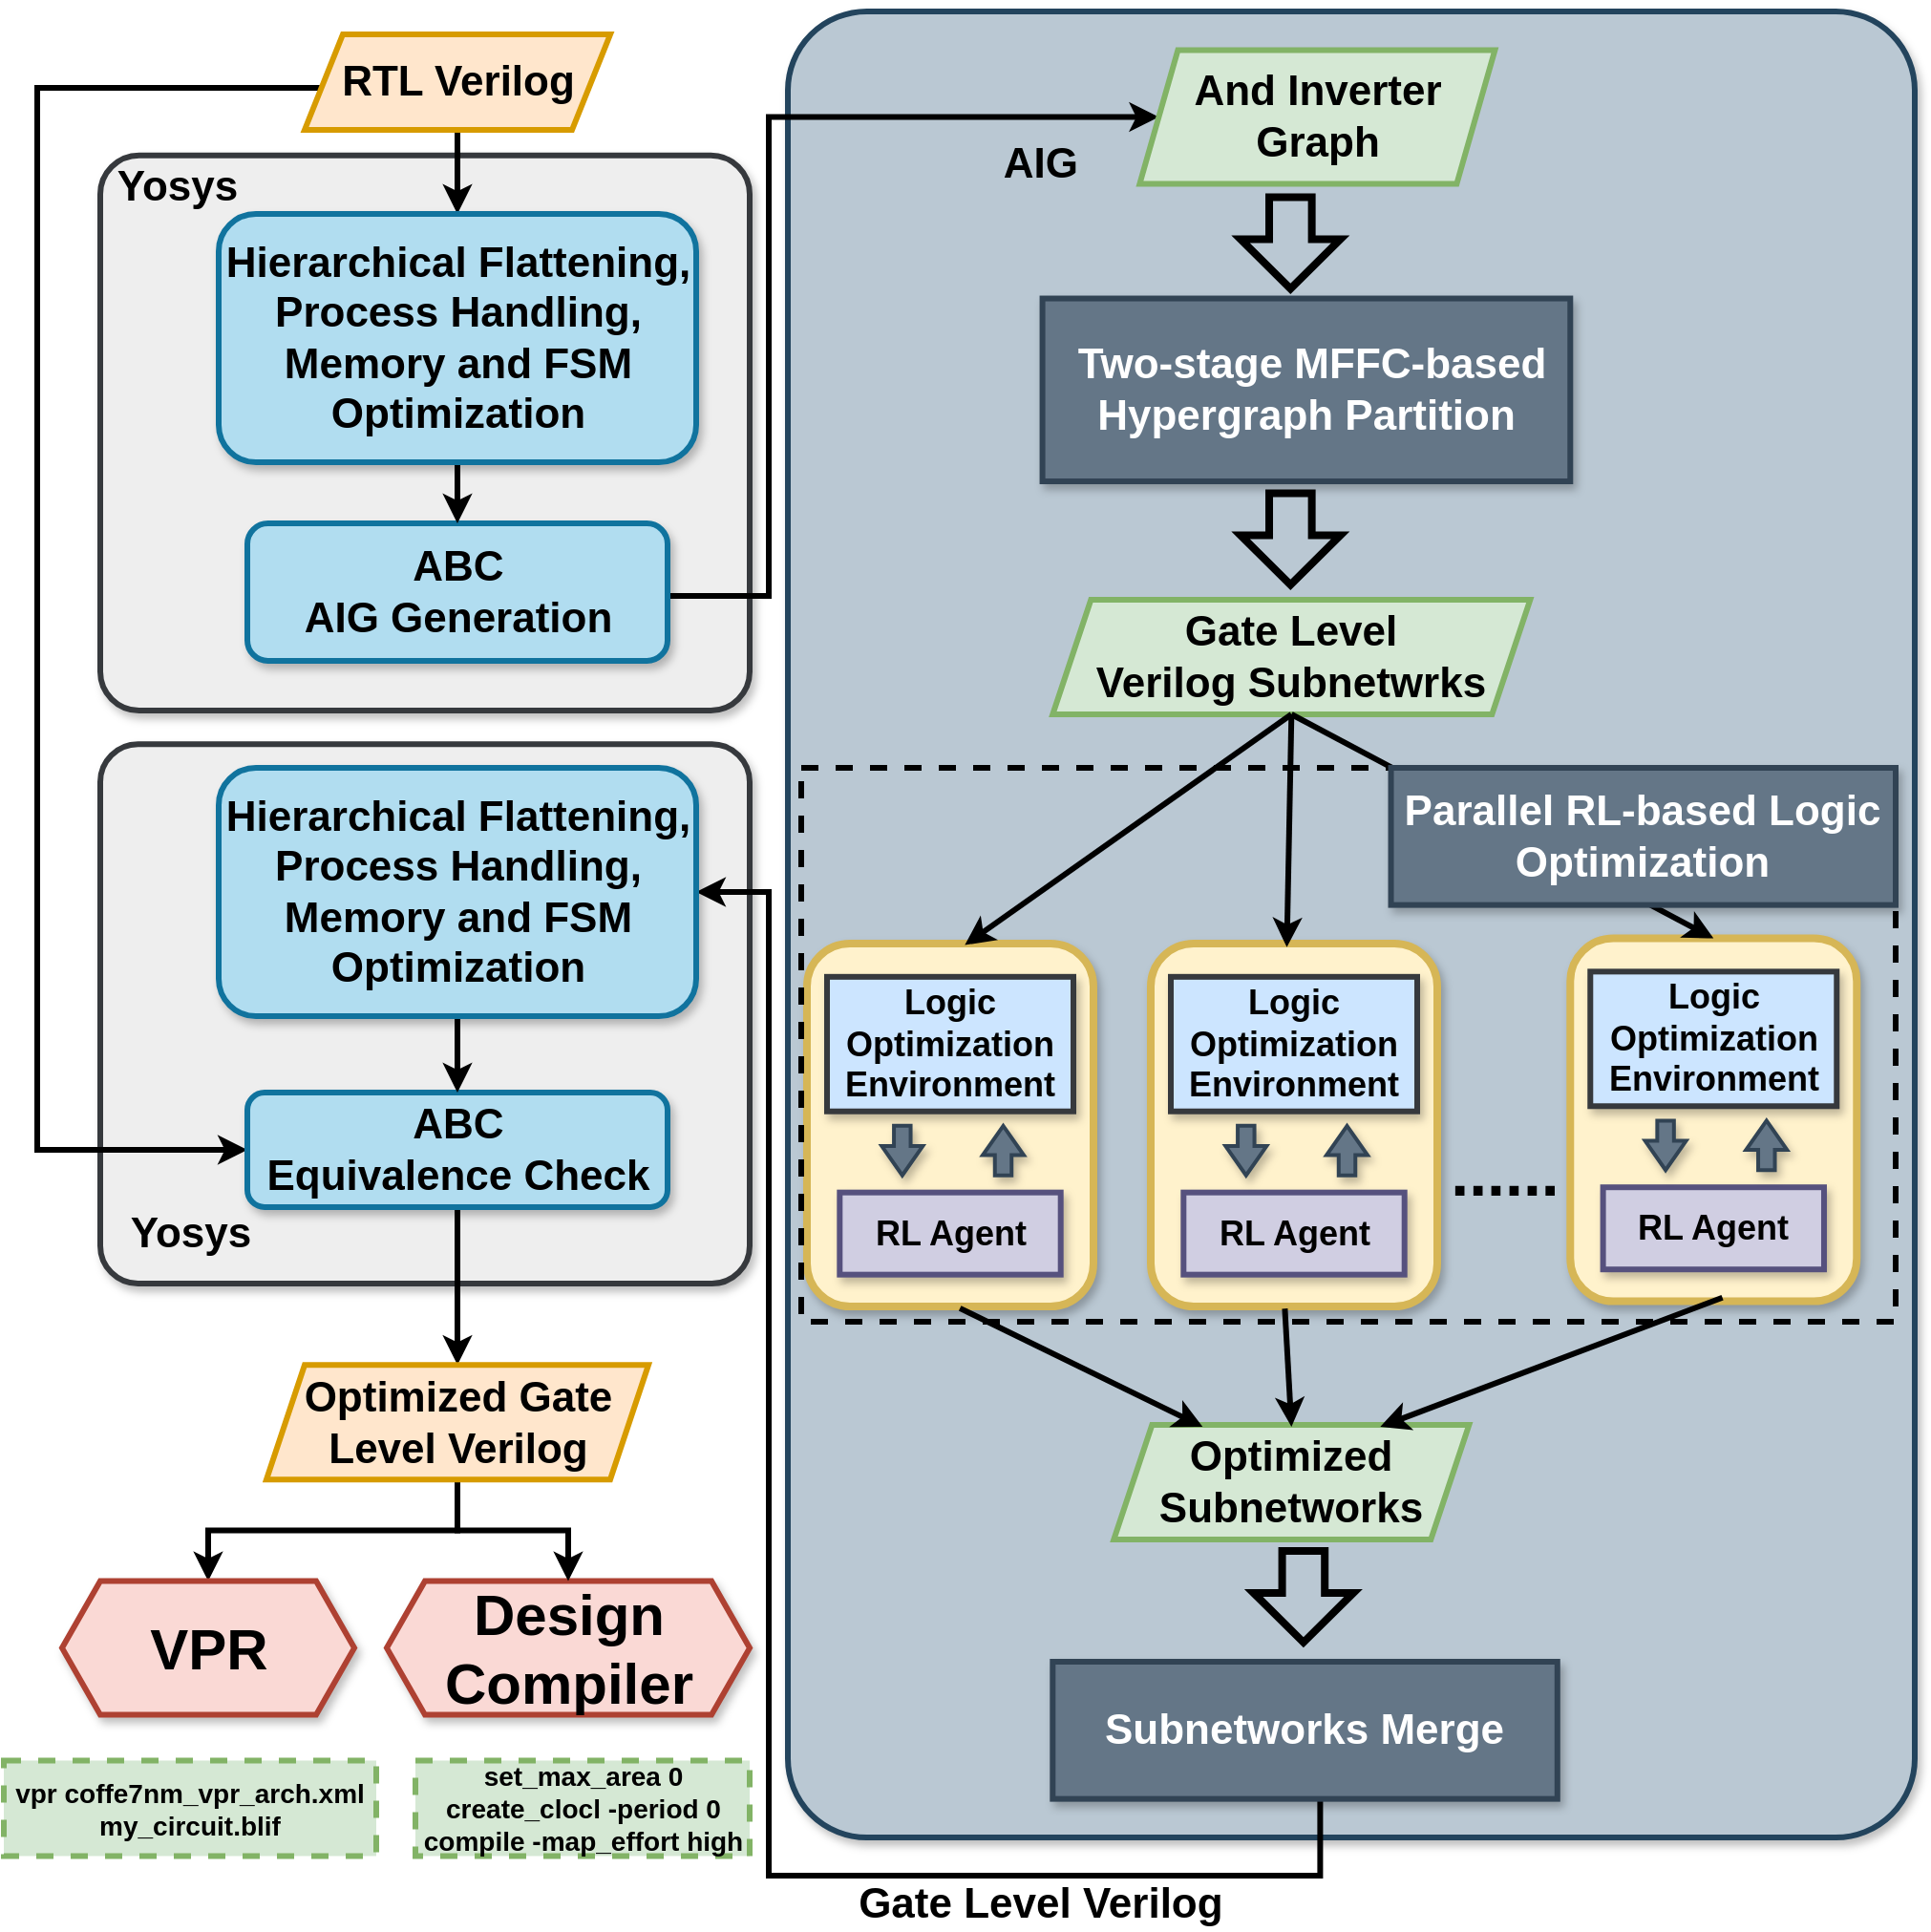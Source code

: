 <mxfile version="24.7.7">
  <diagram name="第 1 页" id="HAvIKgZ25yOHQbioZGKh">
    <mxGraphModel dx="4498" dy="2395" grid="1" gridSize="10" guides="1" tooltips="1" connect="1" arrows="1" fold="1" page="1" pageScale="1" pageWidth="1100" pageHeight="1050" math="0" shadow="0">
      <root>
        <mxCell id="0" />
        <mxCell id="1" parent="0" />
        <mxCell id="H0RHcH_2FTHYZ-mKpaNJ-302" value="" style="rounded=1;whiteSpace=wrap;html=1;fillColor=#eeeeee;strokeColor=#36393d;strokeWidth=3;shadow=1;arcSize=7;" parent="1" vertex="1">
          <mxGeometry x="-2099.5" y="-646.33" width="340" height="282.33" as="geometry" />
        </mxCell>
        <mxCell id="H0RHcH_2FTHYZ-mKpaNJ-111" value="" style="rounded=1;whiteSpace=wrap;html=1;fillColor=#bac8d3;strokeColor=#23445d;strokeWidth=3;shadow=1;arcSize=7;textShadow=1;" parent="1" vertex="1">
          <mxGeometry x="-1739.5" y="-1030" width="590" height="956" as="geometry" />
        </mxCell>
        <mxCell id="fzru5klA7RKhJBc94vuA-6" value="&lt;font face=&quot;Helvetica&quot; size=&quot;1&quot;&gt;&lt;b style=&quot;font-size: 30px;&quot;&gt;Design Compiler&lt;/b&gt;&lt;/font&gt;" style="shape=hexagon;perimeter=hexagonPerimeter2;whiteSpace=wrap;html=1;fixedSize=1;strokeColor=#ae4132;fillColor=#fad9d5;strokeWidth=3;shadow=1;" parent="1" vertex="1">
          <mxGeometry x="-1949.5" y="-208.19" width="190" height="70" as="geometry" />
        </mxCell>
        <mxCell id="fzru5klA7RKhJBc94vuA-12" value="&lt;font face=&quot;Helvetica&quot; style=&quot;font-size: 14px;&quot;&gt;&lt;b style=&quot;&quot;&gt;set_max_area 0&lt;br&gt;create_clocl -period 0&lt;br&gt;compile -map_effort high&lt;/b&gt;&lt;/font&gt;" style="rounded=0;whiteSpace=wrap;html=1;dashed=1;perimeterSpacing=3;strokeWidth=3;fillColor=#d5e8d4;strokeColor=#82b366;" parent="1" vertex="1">
          <mxGeometry x="-1934.5" y="-114.26" width="175" height="50" as="geometry" />
        </mxCell>
        <mxCell id="-el-lTCZ7dYY3-WtjOfP-2" value="" style="rounded=1;whiteSpace=wrap;html=1;fillColor=#eeeeee;strokeColor=#36393d;strokeWidth=3;shadow=1;arcSize=7;" parent="1" vertex="1">
          <mxGeometry x="-2099.5" y="-954.66" width="340" height="290.66" as="geometry" />
        </mxCell>
        <mxCell id="-el-lTCZ7dYY3-WtjOfP-6" value="" style="endArrow=classic;html=1;rounded=0;strokeWidth=3;entryX=0;entryY=0.5;entryDx=0;entryDy=0;edgeStyle=orthogonalEdgeStyle;exitX=1;exitY=0.5;exitDx=0;exitDy=0;" parent="1" source="H0RHcH_2FTHYZ-mKpaNJ-228" target="H0RHcH_2FTHYZ-mKpaNJ-187" edge="1">
          <mxGeometry width="50" height="50" relative="1" as="geometry">
            <mxPoint x="-1895.5" y="-772" as="sourcePoint" />
            <mxPoint x="-1444.71" y="-976.53" as="targetPoint" />
            <Array as="points">
              <mxPoint x="-1802.5" y="-724" />
              <mxPoint x="-1749.5" y="-724" />
              <mxPoint x="-1749.5" y="-975" />
            </Array>
          </mxGeometry>
        </mxCell>
        <mxCell id="-el-lTCZ7dYY3-WtjOfP-274" value="" style="endArrow=classic;html=1;rounded=0;strokeWidth=3;edgeStyle=orthogonalEdgeStyle;exitX=0.53;exitY=0.986;exitDx=0;exitDy=0;exitPerimeter=0;entryX=1;entryY=0.5;entryDx=0;entryDy=0;" parent="1" source="H0RHcH_2FTHYZ-mKpaNJ-75" target="H0RHcH_2FTHYZ-mKpaNJ-300" edge="1">
          <mxGeometry width="50" height="50" relative="1" as="geometry">
            <mxPoint x="-1182.71" y="149.94" as="sourcePoint" />
            <mxPoint x="-1802.5" y="-462" as="targetPoint" />
            <Array as="points">
              <mxPoint x="-1460.5" y="-54" />
              <mxPoint x="-1749.5" y="-54" />
              <mxPoint x="-1749.5" y="-569" />
            </Array>
          </mxGeometry>
        </mxCell>
        <mxCell id="-el-lTCZ7dYY3-WtjOfP-275" value="&lt;b style=&quot;&quot;&gt;&lt;font style=&quot;font-size: 22px;&quot;&gt;AIG&amp;nbsp;&lt;/font&gt;&lt;/b&gt;" style="text;html=1;align=center;verticalAlign=middle;whiteSpace=wrap;rounded=0;" parent="1" vertex="1">
          <mxGeometry x="-1641.12" y="-955.15" width="74.12" height="10.15" as="geometry" />
        </mxCell>
        <mxCell id="H0RHcH_2FTHYZ-mKpaNJ-251" style="edgeStyle=orthogonalEdgeStyle;rounded=0;orthogonalLoop=1;jettySize=auto;html=1;entryX=0;entryY=0.5;entryDx=0;entryDy=0;strokeWidth=3;" parent="1" source="SU_nRj_41NOhbr6IneJR-1" target="H0RHcH_2FTHYZ-mKpaNJ-248" edge="1">
          <mxGeometry relative="1" as="geometry">
            <Array as="points">
              <mxPoint x="-2132.5" y="-990" />
              <mxPoint x="-2132.5" y="-434" />
            </Array>
          </mxGeometry>
        </mxCell>
        <mxCell id="H0RHcH_2FTHYZ-mKpaNJ-296" style="edgeStyle=orthogonalEdgeStyle;rounded=0;orthogonalLoop=1;jettySize=auto;html=1;entryX=0.5;entryY=0;entryDx=0;entryDy=0;strokeWidth=3;" parent="1" source="SU_nRj_41NOhbr6IneJR-1" target="H0RHcH_2FTHYZ-mKpaNJ-295" edge="1">
          <mxGeometry relative="1" as="geometry" />
        </mxCell>
        <mxCell id="SU_nRj_41NOhbr6IneJR-1" value="&lt;b style=&quot;&quot;&gt;&lt;font style=&quot;font-size: 22px;&quot;&gt;RTL Verilog&lt;/font&gt;&lt;/b&gt;" style="shape=parallelogram;perimeter=parallelogramPerimeter;whiteSpace=wrap;html=1;fixedSize=1;fillColor=#ffe6cc;strokeColor=#d79b00;strokeWidth=3;" parent="1" vertex="1">
          <mxGeometry x="-1992.5" y="-1018" width="160" height="50" as="geometry" />
        </mxCell>
        <mxCell id="SU_nRj_41NOhbr6IneJR-2" value="&lt;font style=&quot;font-size: 22px;&quot;&gt;&lt;b&gt;Yosys&lt;/b&gt;&lt;/font&gt;" style="text;html=1;align=center;verticalAlign=middle;whiteSpace=wrap;rounded=0;" parent="1" vertex="1">
          <mxGeometry x="-2089.5" y="-953" width="60" height="30" as="geometry" />
        </mxCell>
        <mxCell id="H0RHcH_2FTHYZ-mKpaNJ-74" value="" style="shape=flexArrow;endArrow=classic;html=1;rounded=0;strokeWidth=4;endWidth=25.993;endSize=7.303;width=19.31;" parent="1" edge="1">
          <mxGeometry width="50" height="50" relative="1" as="geometry">
            <mxPoint x="-1476.341" y="-934.728" as="sourcePoint" />
            <mxPoint x="-1476.341" y="-882.867" as="targetPoint" />
          </mxGeometry>
        </mxCell>
        <mxCell id="H0RHcH_2FTHYZ-mKpaNJ-75" value="&lt;b style=&quot;&quot;&gt;&lt;font style=&quot;font-size: 22px;&quot;&gt;Subnetworks Merge&lt;/font&gt;&lt;/b&gt;" style="rounded=0;whiteSpace=wrap;html=1;fillColor=#647687;fontColor=#ffffff;strokeColor=#314354;strokeWidth=3;shadow=1;container=0;" parent="1" vertex="1">
          <mxGeometry x="-1600.844" y="-165.998" width="264.237" height="71.808" as="geometry" />
        </mxCell>
        <mxCell id="H0RHcH_2FTHYZ-mKpaNJ-76" value="" style="shape=flexArrow;endArrow=classic;html=1;rounded=0;strokeWidth=4;endWidth=25.993;endSize=7.303;width=19.31;" parent="1" edge="1">
          <mxGeometry width="50" height="50" relative="1" as="geometry">
            <mxPoint x="-1469.556" y="-225.997" as="sourcePoint" />
            <mxPoint x="-1469.556" y="-174.136" as="targetPoint" />
          </mxGeometry>
        </mxCell>
        <mxCell id="H0RHcH_2FTHYZ-mKpaNJ-93" value="" style="shape=flexArrow;endArrow=classic;html=1;rounded=0;strokeWidth=4;endWidth=25.993;endSize=7.303;width=19.31;" parent="1" edge="1">
          <mxGeometry width="50" height="50" relative="1" as="geometry">
            <mxPoint x="-1476.341" y="-779.731" as="sourcePoint" />
            <mxPoint x="-1476.341" y="-727.869" as="targetPoint" />
          </mxGeometry>
        </mxCell>
        <mxCell id="H0RHcH_2FTHYZ-mKpaNJ-73" value="&lt;b style=&quot;color: rgb(0, 0, 0);&quot;&gt;&lt;font style=&quot;font-size: 22px;&quot; color=&quot;#ffffff&quot;&gt;&amp;nbsp;Two-stage MFFC-based Hypergraph Partition&lt;/font&gt;&lt;/b&gt;" style="rounded=0;whiteSpace=wrap;html=1;fillColor=#647687;fontColor=#ffffff;strokeColor=#314354;strokeWidth=3;shadow=1;container=0;" parent="1" vertex="1">
          <mxGeometry x="-1606.21" y="-879.73" width="276.35" height="95.74" as="geometry" />
        </mxCell>
        <mxCell id="H0RHcH_2FTHYZ-mKpaNJ-10" value="&lt;span style=&quot;font-size: 34px;&quot;&gt;&lt;b&gt;......&lt;/b&gt;&lt;/span&gt;" style="text;html=1;align=center;verticalAlign=middle;whiteSpace=wrap;rounded=0;container=0;" parent="1" vertex="1">
          <mxGeometry x="-1410.001" y="-433.968" width="92.483" height="23.936" as="geometry" />
        </mxCell>
        <mxCell id="H0RHcH_2FTHYZ-mKpaNJ-187" value="&lt;b style=&quot;font-size: 22px;&quot;&gt;And Inverter Graph&lt;/b&gt;" style="shape=parallelogram;perimeter=parallelogramPerimeter;whiteSpace=wrap;html=1;fixedSize=1;fillColor=#d5e8d4;strokeColor=#82b366;strokeWidth=3;" parent="1" vertex="1">
          <mxGeometry x="-1555.3" y="-1009.73" width="185.98" height="70" as="geometry" />
        </mxCell>
        <mxCell id="H0RHcH_2FTHYZ-mKpaNJ-189" value="&lt;div&gt;&lt;b&gt;&lt;font style=&quot;font-size: 22px;&quot;&gt;Gate Level Verilog&lt;/font&gt;&lt;/b&gt;&lt;b style=&quot;background-color: initial;&quot;&gt;&lt;font style=&quot;font-size: 22px;&quot;&gt;&amp;nbsp;Subnetwrks&lt;/font&gt;&lt;/b&gt;&lt;/div&gt;" style="shape=parallelogram;perimeter=parallelogramPerimeter;whiteSpace=wrap;html=1;fixedSize=1;fillColor=#d5e8d4;strokeColor=#82b366;strokeWidth=3;" parent="1" vertex="1">
          <mxGeometry x="-1600.84" y="-722" width="250" height="60" as="geometry" />
        </mxCell>
        <mxCell id="H0RHcH_2FTHYZ-mKpaNJ-190" value="&lt;div&gt;&lt;b style=&quot;font-size: 22px;&quot;&gt;Optimized Subnetworks&lt;/b&gt;&lt;br&gt;&lt;/div&gt;" style="shape=parallelogram;perimeter=parallelogramPerimeter;whiteSpace=wrap;html=1;fixedSize=1;fillColor=#d5e8d4;strokeColor=#82b366;strokeWidth=3;" parent="1" vertex="1">
          <mxGeometry x="-1568.83" y="-290" width="185.98" height="60" as="geometry" />
        </mxCell>
        <mxCell id="H0RHcH_2FTHYZ-mKpaNJ-5" value="" style="rounded=1;whiteSpace=wrap;html=1;strokeWidth=4;fillColor=#fff2cc;strokeColor=#d6b656;shadow=1;container=0;" parent="1" vertex="1">
          <mxGeometry x="-1729.501" y="-542.004" width="150" height="190" as="geometry" />
        </mxCell>
        <mxCell id="H0RHcH_2FTHYZ-mKpaNJ-6" value="&lt;font size=&quot;1&quot; style=&quot;&quot;&gt;&lt;b style=&quot;font-size: 18px;&quot;&gt;RL Agent&lt;/b&gt;&lt;/font&gt;" style="rounded=0;whiteSpace=wrap;html=1;fillColor=#d0cee2;strokeColor=#56517e;strokeWidth=3;shadow=1;container=0;" parent="1" vertex="1">
          <mxGeometry x="-1712.341" y="-411.664" width="115.69" height="43" as="geometry" />
        </mxCell>
        <mxCell id="H0RHcH_2FTHYZ-mKpaNJ-7" value="&lt;font size=&quot;1&quot; style=&quot;&quot;&gt;&lt;b style=&quot;font-size: 18px;&quot;&gt;Logic Optimization Environment&lt;/b&gt;&lt;/font&gt;" style="rounded=0;whiteSpace=wrap;html=1;fillColor=#cce5ff;strokeColor=#36393d;strokeWidth=3;shadow=1;container=0;" parent="1" vertex="1">
          <mxGeometry x="-1719.001" y="-524.584" width="129" height="70.45" as="geometry" />
        </mxCell>
        <mxCell id="H0RHcH_2FTHYZ-mKpaNJ-8" value="" style="shape=flexArrow;endArrow=classic;html=1;rounded=0;strokeWidth=2;endWidth=10.728;endSize=4.445;width=7.742;shadow=1;fillColor=#647687;strokeColor=#314354;" parent="1" edge="1">
          <mxGeometry width="50" height="50" relative="1" as="geometry">
            <mxPoint x="-1679.593" y="-447.564" as="sourcePoint" />
            <mxPoint x="-1679.593" y="-419.638" as="targetPoint" />
          </mxGeometry>
        </mxCell>
        <mxCell id="H0RHcH_2FTHYZ-mKpaNJ-9" value="" style="shape=flexArrow;endArrow=classic;html=1;rounded=0;strokeWidth=2;endWidth=10.728;endSize=4.445;width=7.742;shadow=1;fillColor=#647687;strokeColor=#314354;" parent="1" edge="1">
          <mxGeometry width="50" height="50" relative="1" as="geometry">
            <mxPoint x="-1626.745" y="-419.638" as="sourcePoint" />
            <mxPoint x="-1626.745" y="-447.564" as="targetPoint" />
          </mxGeometry>
        </mxCell>
        <mxCell id="H0RHcH_2FTHYZ-mKpaNJ-123" value="" style="rounded=1;whiteSpace=wrap;html=1;strokeWidth=4;fillColor=#fff2cc;strokeColor=#d6b656;shadow=1;container=0;" parent="1" vertex="1">
          <mxGeometry x="-1549.501" y="-542.004" width="150" height="190" as="geometry" />
        </mxCell>
        <mxCell id="H0RHcH_2FTHYZ-mKpaNJ-124" value="&lt;font size=&quot;1&quot; style=&quot;&quot;&gt;&lt;b style=&quot;font-size: 18px;&quot;&gt;RL Agent&lt;/b&gt;&lt;/font&gt;" style="rounded=0;whiteSpace=wrap;html=1;fillColor=#d0cee2;strokeColor=#56517e;strokeWidth=3;shadow=1;container=0;" parent="1" vertex="1">
          <mxGeometry x="-1532.341" y="-411.664" width="115.69" height="43" as="geometry" />
        </mxCell>
        <mxCell id="H0RHcH_2FTHYZ-mKpaNJ-125" value="&lt;font size=&quot;1&quot; style=&quot;&quot;&gt;&lt;b style=&quot;font-size: 18px;&quot;&gt;Logic Optimization Environment&lt;/b&gt;&lt;/font&gt;" style="rounded=0;whiteSpace=wrap;html=1;fillColor=#cce5ff;strokeColor=#36393d;strokeWidth=3;shadow=1;container=0;" parent="1" vertex="1">
          <mxGeometry x="-1539.001" y="-524.584" width="129" height="70.45" as="geometry" />
        </mxCell>
        <mxCell id="H0RHcH_2FTHYZ-mKpaNJ-126" value="" style="shape=flexArrow;endArrow=classic;html=1;rounded=0;strokeWidth=2;endWidth=10.728;endSize=4.445;width=7.742;shadow=1;fillColor=#647687;strokeColor=#314354;" parent="1" edge="1">
          <mxGeometry width="50" height="50" relative="1" as="geometry">
            <mxPoint x="-1499.593" y="-447.564" as="sourcePoint" />
            <mxPoint x="-1499.593" y="-419.638" as="targetPoint" />
          </mxGeometry>
        </mxCell>
        <mxCell id="H0RHcH_2FTHYZ-mKpaNJ-127" value="" style="shape=flexArrow;endArrow=classic;html=1;rounded=0;strokeWidth=2;endWidth=10.728;endSize=4.445;width=7.742;shadow=1;fillColor=#647687;strokeColor=#314354;" parent="1" edge="1">
          <mxGeometry width="50" height="50" relative="1" as="geometry">
            <mxPoint x="-1446.745" y="-419.638" as="sourcePoint" />
            <mxPoint x="-1446.745" y="-447.564" as="targetPoint" />
          </mxGeometry>
        </mxCell>
        <mxCell id="H0RHcH_2FTHYZ-mKpaNJ-129" value="" style="rounded=1;whiteSpace=wrap;html=1;strokeWidth=4;fillColor=#fff2cc;strokeColor=#d6b656;shadow=1;container=0;" parent="1" vertex="1">
          <mxGeometry x="-1329.861" y="-544.734" width="150" height="190" as="geometry" />
        </mxCell>
        <mxCell id="H0RHcH_2FTHYZ-mKpaNJ-130" value="&lt;font size=&quot;1&quot; style=&quot;&quot;&gt;&lt;b style=&quot;font-size: 18px;&quot;&gt;RL Agent&lt;/b&gt;&lt;/font&gt;" style="rounded=0;whiteSpace=wrap;html=1;fillColor=#d0cee2;strokeColor=#56517e;strokeWidth=3;shadow=1;container=0;" parent="1" vertex="1">
          <mxGeometry x="-1312.701" y="-414.394" width="115.69" height="43" as="geometry" />
        </mxCell>
        <mxCell id="H0RHcH_2FTHYZ-mKpaNJ-131" value="&lt;font size=&quot;1&quot; style=&quot;&quot;&gt;&lt;b style=&quot;font-size: 18px;&quot;&gt;Logic Optimization Environment&lt;/b&gt;&lt;/font&gt;" style="rounded=0;whiteSpace=wrap;html=1;fillColor=#cce5ff;strokeColor=#36393d;strokeWidth=3;shadow=1;container=0;" parent="1" vertex="1">
          <mxGeometry x="-1319.361" y="-527.314" width="129" height="70.45" as="geometry" />
        </mxCell>
        <mxCell id="H0RHcH_2FTHYZ-mKpaNJ-132" value="" style="shape=flexArrow;endArrow=classic;html=1;rounded=0;strokeWidth=2;endWidth=10.728;endSize=4.445;width=7.742;shadow=1;fillColor=#647687;strokeColor=#314354;" parent="1" edge="1">
          <mxGeometry width="50" height="50" relative="1" as="geometry">
            <mxPoint x="-1279.953" y="-450.294" as="sourcePoint" />
            <mxPoint x="-1279.953" y="-422.368" as="targetPoint" />
          </mxGeometry>
        </mxCell>
        <mxCell id="H0RHcH_2FTHYZ-mKpaNJ-133" value="" style="shape=flexArrow;endArrow=classic;html=1;rounded=0;strokeWidth=2;endWidth=10.728;endSize=4.445;width=7.742;shadow=1;fillColor=#647687;strokeColor=#314354;" parent="1" edge="1">
          <mxGeometry width="50" height="50" relative="1" as="geometry">
            <mxPoint x="-1227.105" y="-422.368" as="sourcePoint" />
            <mxPoint x="-1227.105" y="-450.294" as="targetPoint" />
          </mxGeometry>
        </mxCell>
        <mxCell id="H0RHcH_2FTHYZ-mKpaNJ-13" value="" style="endArrow=classic;html=1;rounded=0;strokeWidth=3;entryX=0.551;entryY=0.004;entryDx=0;entryDy=0;entryPerimeter=0;exitX=0.5;exitY=1;exitDx=0;exitDy=0;" parent="1" source="H0RHcH_2FTHYZ-mKpaNJ-189" target="H0RHcH_2FTHYZ-mKpaNJ-5" edge="1">
          <mxGeometry width="50" height="50" relative="1" as="geometry">
            <mxPoint x="-1648.39" y="-645.7" as="sourcePoint" />
            <mxPoint x="-1647.017" y="-599.717" as="targetPoint" />
          </mxGeometry>
        </mxCell>
        <mxCell id="H0RHcH_2FTHYZ-mKpaNJ-14" value="" style="endArrow=classic;html=1;rounded=0;strokeWidth=3;entryX=0.475;entryY=0.01;entryDx=0;entryDy=0;entryPerimeter=0;exitX=0.5;exitY=1;exitDx=0;exitDy=0;" parent="1" source="H0RHcH_2FTHYZ-mKpaNJ-189" target="H0RHcH_2FTHYZ-mKpaNJ-123" edge="1">
          <mxGeometry width="50" height="50" relative="1" as="geometry">
            <mxPoint x="-1478.5" y="-637" as="sourcePoint" />
            <mxPoint x="-1478.472" y="-559.824" as="targetPoint" />
          </mxGeometry>
        </mxCell>
        <mxCell id="H0RHcH_2FTHYZ-mKpaNJ-27" value="" style="endArrow=classic;html=1;rounded=0;strokeWidth=3;entryX=0.5;entryY=0;entryDx=0;entryDy=0;exitX=0.5;exitY=1;exitDx=0;exitDy=0;" parent="1" source="H0RHcH_2FTHYZ-mKpaNJ-189" target="H0RHcH_2FTHYZ-mKpaNJ-129" edge="1">
          <mxGeometry width="50" height="50" relative="1" as="geometry">
            <mxPoint x="-1469.5" y="-654" as="sourcePoint" />
            <mxPoint x="-1255.236" y="-574.532" as="targetPoint" />
          </mxGeometry>
        </mxCell>
        <mxCell id="H0RHcH_2FTHYZ-mKpaNJ-109" value="" style="endArrow=classic;html=1;rounded=0;strokeWidth=3;entryX=0.25;entryY=0;entryDx=0;entryDy=0;exitX=0.534;exitY=1.005;exitDx=0;exitDy=0;exitPerimeter=0;" parent="1" source="H0RHcH_2FTHYZ-mKpaNJ-5" edge="1">
          <mxGeometry width="50" height="50" relative="1" as="geometry">
            <mxPoint x="-1610.937" y="-362.519" as="sourcePoint" />
            <mxPoint x="-1522.335" y="-289" as="targetPoint" />
          </mxGeometry>
        </mxCell>
        <mxCell id="H0RHcH_2FTHYZ-mKpaNJ-110" value="" style="endArrow=classic;html=1;rounded=0;strokeWidth=3;entryX=0.5;entryY=0;entryDx=0;entryDy=0;exitX=0.468;exitY=1.006;exitDx=0;exitDy=0;exitPerimeter=0;" parent="1" source="H0RHcH_2FTHYZ-mKpaNJ-123" edge="1">
          <mxGeometry width="50" height="50" relative="1" as="geometry">
            <mxPoint x="-1408.003" y="-315.357" as="sourcePoint" />
            <mxPoint x="-1475.84" y="-289" as="targetPoint" />
          </mxGeometry>
        </mxCell>
        <mxCell id="H0RHcH_2FTHYZ-mKpaNJ-3" value="" style="endArrow=classic;html=1;rounded=0;strokeWidth=3;exitX=0.531;exitY=0.99;exitDx=0;exitDy=0;entryX=0.75;entryY=0;entryDx=0;entryDy=0;exitPerimeter=0;" parent="1" source="H0RHcH_2FTHYZ-mKpaNJ-129" edge="1">
          <mxGeometry width="50" height="50" relative="1" as="geometry">
            <mxPoint x="-1130.555" y="-323.336" as="sourcePoint" />
            <mxPoint x="-1429.345" y="-289" as="targetPoint" />
          </mxGeometry>
        </mxCell>
        <mxCell id="H0RHcH_2FTHYZ-mKpaNJ-222" value="" style="rounded=0;whiteSpace=wrap;html=1;strokeWidth=3;dashed=1;fillColor=none;" parent="1" vertex="1">
          <mxGeometry x="-1732.5" y="-634" width="573" height="290" as="geometry" />
        </mxCell>
        <mxCell id="H0RHcH_2FTHYZ-mKpaNJ-221" value="&lt;span style=&quot;font-size: 22px;&quot;&gt;&lt;b&gt;Parallel RL-based Logic Optimization&lt;/b&gt;&lt;/span&gt;" style="rounded=0;whiteSpace=wrap;html=1;fillColor=#647687;fontColor=#ffffff;strokeColor=#314354;strokeWidth=3;shadow=1;container=0;" parent="1" vertex="1">
          <mxGeometry x="-1423.734" y="-633.998" width="264.237" height="71.808" as="geometry" />
        </mxCell>
        <mxCell id="H0RHcH_2FTHYZ-mKpaNJ-228" value="&lt;div&gt;&lt;font style=&quot;font-size: 22px;&quot;&gt;&lt;b&gt;ABC&lt;/b&gt;&lt;/font&gt;&lt;/div&gt;&lt;font style=&quot;font-size: 22px;&quot;&gt;&lt;b&gt;AIG Generation&lt;/b&gt;&lt;/font&gt;" style="rounded=1;whiteSpace=wrap;html=1;fillColor=#b1ddf0;strokeColor=#10739e;strokeWidth=3;shadow=1;" parent="1" vertex="1">
          <mxGeometry x="-2022.5" y="-762" width="220" height="72" as="geometry" />
        </mxCell>
        <mxCell id="H0RHcH_2FTHYZ-mKpaNJ-237" value="&lt;b style=&quot;&quot;&gt;&lt;font style=&quot;font-size: 22px;&quot;&gt;Gate Level Verilog&amp;nbsp;&lt;/font&gt;&lt;/b&gt;" style="text;html=1;align=center;verticalAlign=middle;whiteSpace=wrap;rounded=0;" parent="1" vertex="1">
          <mxGeometry x="-1707" y="-44" width="205.88" height="10.15" as="geometry" />
        </mxCell>
        <mxCell id="H0RHcH_2FTHYZ-mKpaNJ-253" style="edgeStyle=orthogonalEdgeStyle;rounded=0;orthogonalLoop=1;jettySize=auto;html=1;entryX=0.5;entryY=0;entryDx=0;entryDy=0;strokeWidth=3;" parent="1" source="H0RHcH_2FTHYZ-mKpaNJ-248" target="H0RHcH_2FTHYZ-mKpaNJ-252" edge="1">
          <mxGeometry relative="1" as="geometry" />
        </mxCell>
        <mxCell id="H0RHcH_2FTHYZ-mKpaNJ-248" value="&lt;font style=&quot;font-size: 22px;&quot;&gt;&lt;b&gt;ABC&lt;/b&gt;&lt;/font&gt;&lt;div&gt;&lt;span style=&quot;font-size: 22px;&quot;&gt;&lt;b&gt;Equivalence Check&lt;/b&gt;&lt;/span&gt;&lt;/div&gt;" style="rounded=1;whiteSpace=wrap;html=1;fillColor=#b1ddf0;strokeColor=#10739e;strokeWidth=3;shadow=1;" parent="1" vertex="1">
          <mxGeometry x="-2022.5" y="-464.0" width="220" height="60" as="geometry" />
        </mxCell>
        <mxCell id="H0RHcH_2FTHYZ-mKpaNJ-256" style="edgeStyle=orthogonalEdgeStyle;rounded=0;orthogonalLoop=1;jettySize=auto;html=1;entryX=0.5;entryY=0;entryDx=0;entryDy=0;strokeWidth=3;" parent="1" source="H0RHcH_2FTHYZ-mKpaNJ-252" target="H0RHcH_2FTHYZ-mKpaNJ-255" edge="1">
          <mxGeometry relative="1" as="geometry" />
        </mxCell>
        <mxCell id="H0RHcH_2FTHYZ-mKpaNJ-257" style="edgeStyle=orthogonalEdgeStyle;rounded=0;orthogonalLoop=1;jettySize=auto;html=1;entryX=0.5;entryY=0;entryDx=0;entryDy=0;strokeWidth=3;" parent="1" source="H0RHcH_2FTHYZ-mKpaNJ-252" target="fzru5klA7RKhJBc94vuA-6" edge="1">
          <mxGeometry relative="1" as="geometry" />
        </mxCell>
        <mxCell id="H0RHcH_2FTHYZ-mKpaNJ-252" value="&lt;b style=&quot;&quot;&gt;&lt;font style=&quot;font-size: 22px;&quot;&gt;Optimized Gate Level Verilog&lt;/font&gt;&lt;/b&gt;" style="shape=parallelogram;perimeter=parallelogramPerimeter;whiteSpace=wrap;html=1;fixedSize=1;fillColor=#ffe6cc;strokeColor=#d79b00;strokeWidth=3;" parent="1" vertex="1">
          <mxGeometry x="-2012.5" y="-321.39" width="200" height="60" as="geometry" />
        </mxCell>
        <mxCell id="H0RHcH_2FTHYZ-mKpaNJ-255" value="&lt;span style=&quot;font-size: 30px;&quot;&gt;&lt;b&gt;VPR&lt;/b&gt;&lt;/span&gt;" style="shape=hexagon;perimeter=hexagonPerimeter2;whiteSpace=wrap;html=1;fixedSize=1;strokeColor=#ae4132;fillColor=#fad9d5;strokeWidth=3;shadow=1;" parent="1" vertex="1">
          <mxGeometry x="-2119.5" y="-208.19" width="153" height="70" as="geometry" />
        </mxCell>
        <mxCell id="H0RHcH_2FTHYZ-mKpaNJ-298" style="edgeStyle=orthogonalEdgeStyle;rounded=0;orthogonalLoop=1;jettySize=auto;html=1;entryX=0.5;entryY=0;entryDx=0;entryDy=0;strokeWidth=3;" parent="1" source="H0RHcH_2FTHYZ-mKpaNJ-295" target="H0RHcH_2FTHYZ-mKpaNJ-228" edge="1">
          <mxGeometry relative="1" as="geometry" />
        </mxCell>
        <mxCell id="H0RHcH_2FTHYZ-mKpaNJ-295" value="&lt;font style=&quot;font-size: 22px;&quot;&gt;&lt;b&gt;Hierarchical Flattening, Process Handling, Memory and FSM Optimization&lt;/b&gt;&lt;/font&gt;" style="rounded=1;whiteSpace=wrap;html=1;fillColor=#b1ddf0;strokeColor=#10739e;strokeWidth=3;shadow=1;" parent="1" vertex="1">
          <mxGeometry x="-2037.5" y="-924" width="250" height="130" as="geometry" />
        </mxCell>
        <mxCell id="H0RHcH_2FTHYZ-mKpaNJ-301" style="edgeStyle=orthogonalEdgeStyle;rounded=0;orthogonalLoop=1;jettySize=auto;html=1;entryX=0.5;entryY=0;entryDx=0;entryDy=0;strokeWidth=3;" parent="1" source="H0RHcH_2FTHYZ-mKpaNJ-300" target="H0RHcH_2FTHYZ-mKpaNJ-248" edge="1">
          <mxGeometry relative="1" as="geometry" />
        </mxCell>
        <mxCell id="H0RHcH_2FTHYZ-mKpaNJ-300" value="&lt;font style=&quot;font-size: 22px;&quot;&gt;&lt;b&gt;Hierarchical Flattening, Process Handling, Memory and FSM Optimization&lt;/b&gt;&lt;/font&gt;" style="rounded=1;whiteSpace=wrap;html=1;fillColor=#b1ddf0;strokeColor=#10739e;strokeWidth=3;shadow=1;" parent="1" vertex="1">
          <mxGeometry x="-2037.5" y="-634" width="250" height="130" as="geometry" />
        </mxCell>
        <mxCell id="H0RHcH_2FTHYZ-mKpaNJ-303" value="&lt;font style=&quot;font-size: 22px;&quot;&gt;&lt;b&gt;Yosys&lt;/b&gt;&lt;/font&gt;" style="text;html=1;align=center;verticalAlign=middle;whiteSpace=wrap;rounded=0;" parent="1" vertex="1">
          <mxGeometry x="-2082.5" y="-405.39" width="60" height="30" as="geometry" />
        </mxCell>
        <mxCell id="H0RHcH_2FTHYZ-mKpaNJ-304" value="&lt;font style=&quot;font-size: 14px;&quot;&gt;&lt;b&gt;vpr coffe7nm_vpr_arch.xml&lt;/b&gt;&lt;/font&gt;&lt;div&gt;&lt;span style=&quot;font-size: 14px;&quot;&gt;&lt;b&gt;my_circuit.blif&lt;/b&gt;&lt;/span&gt;&lt;br&gt;&lt;/div&gt;" style="rounded=0;whiteSpace=wrap;html=1;dashed=1;perimeterSpacing=3;strokeWidth=3;fillColor=#d5e8d4;strokeColor=#82b366;" parent="1" vertex="1">
          <mxGeometry x="-2150.0" y="-114.26" width="195" height="50" as="geometry" />
        </mxCell>
      </root>
    </mxGraphModel>
  </diagram>
</mxfile>
